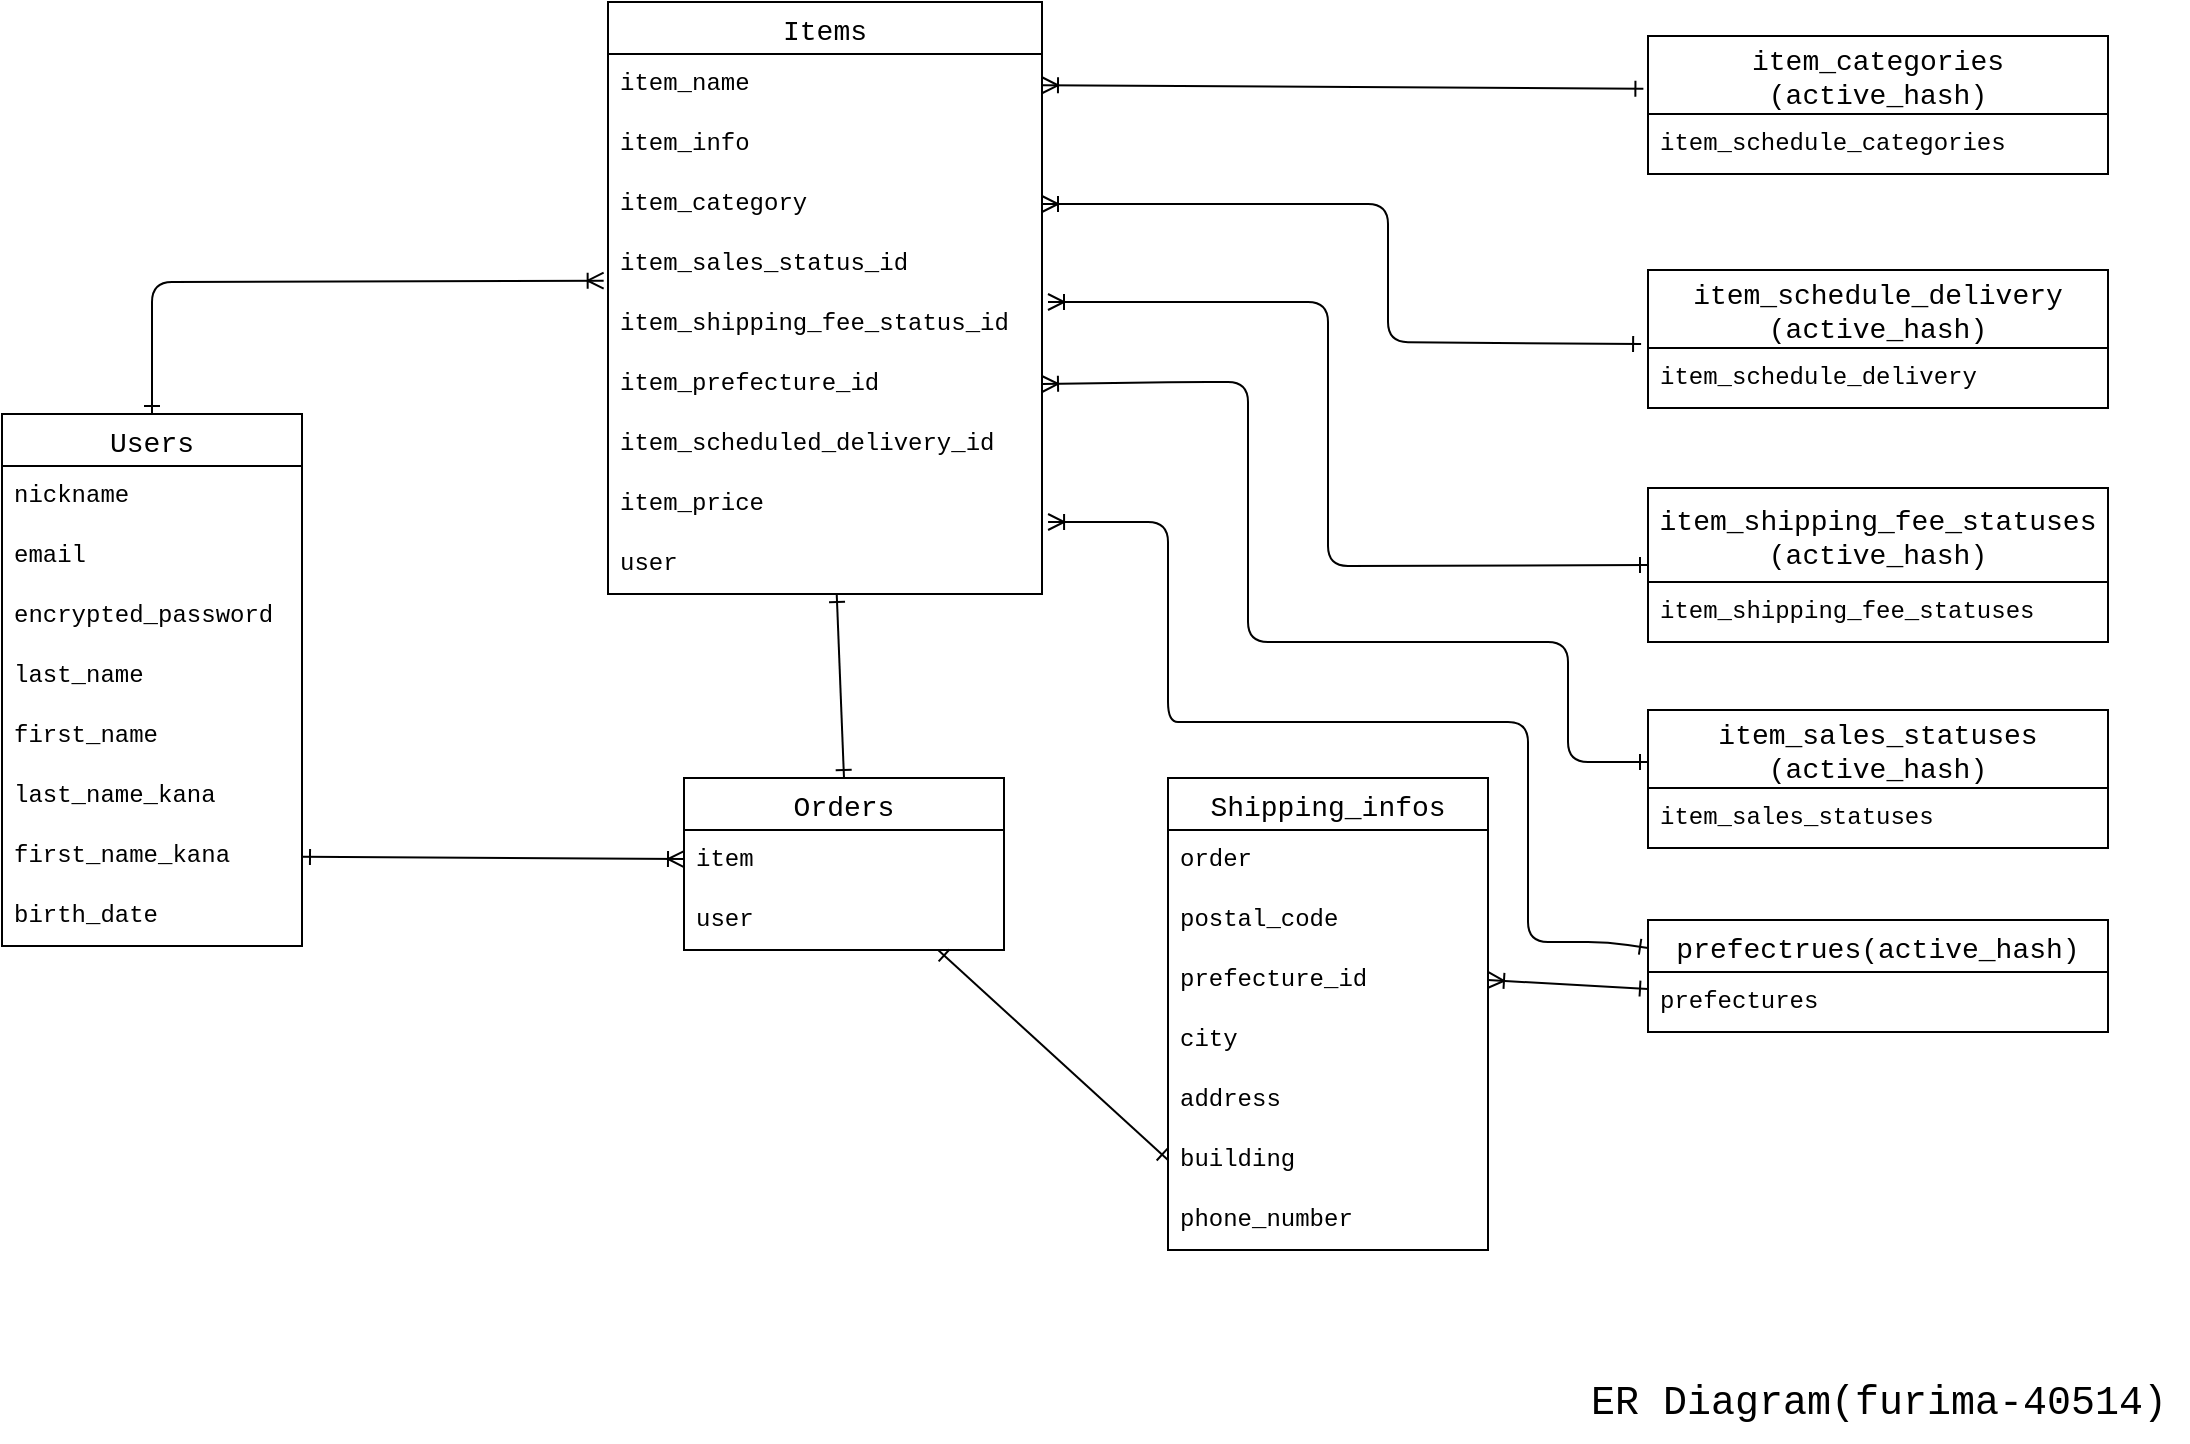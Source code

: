<mxfile>
    <diagram id="63pBbVUdLYPlrxlssRj5" name="ページ1">
        <mxGraphModel dx="1523" dy="896" grid="1" gridSize="10" guides="1" tooltips="1" connect="1" arrows="1" fold="1" page="1" pageScale="1" pageWidth="1169" pageHeight="827" math="0" shadow="0">
            <root>
                <mxCell id="0"/>
                <mxCell id="1" parent="0"/>
                <mxCell id="80" style="edgeStyle=none;html=1;fontFamily=Courier New;startArrow=ERone;startFill=0;endArrow=ERone;endFill=0;entryX=0.5;entryY=0;entryDx=0;entryDy=0;" parent="1" source="6" target="10" edge="1">
                    <mxGeometry relative="1" as="geometry">
                        <mxPoint x="477" y="430" as="targetPoint"/>
                    </mxGeometry>
                </mxCell>
                <mxCell id="6" value="Items" style="swimlane;fontStyle=0;childLayout=stackLayout;horizontal=1;startSize=26;horizontalStack=0;resizeParent=1;resizeParentMax=0;resizeLast=0;collapsible=1;marginBottom=0;align=center;fontSize=14;fontFamily=Courier New;" parent="1" vertex="1">
                    <mxGeometry x="360" y="60" width="217" height="296" as="geometry"/>
                </mxCell>
                <mxCell id="7" value="item_name " style="text;strokeColor=none;fillColor=none;spacingLeft=4;spacingRight=4;overflow=hidden;rotatable=0;points=[[0,0.5],[1,0.5]];portConstraint=eastwest;fontSize=12;fontFamily=Courier New;" parent="6" vertex="1">
                    <mxGeometry y="26" width="217" height="30" as="geometry"/>
                </mxCell>
                <mxCell id="8" value="item_info" style="text;strokeColor=none;fillColor=none;spacingLeft=4;spacingRight=4;overflow=hidden;rotatable=0;points=[[0,0.5],[1,0.5]];portConstraint=eastwest;fontSize=12;fontFamily=Courier New;" parent="6" vertex="1">
                    <mxGeometry y="56" width="217" height="30" as="geometry"/>
                </mxCell>
                <mxCell id="9" value="item_category" style="text;strokeColor=none;fillColor=none;spacingLeft=4;spacingRight=4;overflow=hidden;rotatable=0;points=[[0,0.5],[1,0.5]];portConstraint=eastwest;fontSize=12;fontFamily=Courier New;" parent="6" vertex="1">
                    <mxGeometry y="86" width="217" height="30" as="geometry"/>
                </mxCell>
                <mxCell id="49" value="item_sales_status_id" style="text;strokeColor=none;fillColor=none;spacingLeft=4;spacingRight=4;overflow=hidden;rotatable=0;points=[[0,0.5],[1,0.5]];portConstraint=eastwest;fontSize=12;fontFamily=Courier New;" parent="6" vertex="1">
                    <mxGeometry y="116" width="217" height="30" as="geometry"/>
                </mxCell>
                <mxCell id="50" value="item_shipping_fee_status_id" style="text;strokeColor=none;fillColor=none;spacingLeft=4;spacingRight=4;overflow=hidden;rotatable=0;points=[[0,0.5],[1,0.5]];portConstraint=eastwest;fontSize=12;fontFamily=Courier New;" parent="6" vertex="1">
                    <mxGeometry y="146" width="217" height="30" as="geometry"/>
                </mxCell>
                <mxCell id="51" value="item_prefecture_id" style="text;strokeColor=none;fillColor=none;spacingLeft=4;spacingRight=4;overflow=hidden;rotatable=0;points=[[0,0.5],[1,0.5]];portConstraint=eastwest;fontSize=12;fontFamily=Courier New;" parent="6" vertex="1">
                    <mxGeometry y="176" width="217" height="30" as="geometry"/>
                </mxCell>
                <mxCell id="52" value="item_scheduled_delivery_id" style="text;strokeColor=none;fillColor=none;spacingLeft=4;spacingRight=4;overflow=hidden;rotatable=0;points=[[0,0.5],[1,0.5]];portConstraint=eastwest;fontSize=12;fontFamily=Courier New;" parent="6" vertex="1">
                    <mxGeometry y="206" width="217" height="30" as="geometry"/>
                </mxCell>
                <mxCell id="53" value="item_price" style="text;strokeColor=none;fillColor=none;spacingLeft=4;spacingRight=4;overflow=hidden;rotatable=0;points=[[0,0.5],[1,0.5]];portConstraint=eastwest;fontSize=12;fontFamily=Courier New;" parent="6" vertex="1">
                    <mxGeometry y="236" width="217" height="30" as="geometry"/>
                </mxCell>
                <mxCell id="54" value="user" style="text;strokeColor=none;fillColor=none;spacingLeft=4;spacingRight=4;overflow=hidden;rotatable=0;points=[[0,0.5],[1,0.5]];portConstraint=eastwest;fontSize=12;fontFamily=Courier New;" parent="6" vertex="1">
                    <mxGeometry y="266" width="217" height="30" as="geometry"/>
                </mxCell>
                <mxCell id="86" style="edgeStyle=none;html=1;entryX=0;entryY=0.5;entryDx=0;entryDy=0;fontFamily=Courier New;startArrow=ERone;startFill=0;endArrow=ERone;endFill=0;" parent="1" source="10" target="58" edge="1">
                    <mxGeometry relative="1" as="geometry"/>
                </mxCell>
                <mxCell id="10" value="Orders" style="swimlane;fontStyle=0;childLayout=stackLayout;horizontal=1;startSize=26;horizontalStack=0;resizeParent=1;resizeParentMax=0;resizeLast=0;collapsible=1;marginBottom=0;align=center;fontSize=14;fontFamily=Courier New;" parent="1" vertex="1">
                    <mxGeometry x="398" y="448" width="160" height="86" as="geometry"/>
                </mxCell>
                <mxCell id="11" value="item" style="text;strokeColor=none;fillColor=none;spacingLeft=4;spacingRight=4;overflow=hidden;rotatable=0;points=[[0,0.5],[1,0.5]];portConstraint=eastwest;fontSize=12;fontFamily=Courier New;" parent="10" vertex="1">
                    <mxGeometry y="26" width="160" height="30" as="geometry"/>
                </mxCell>
                <mxCell id="12" value="user" style="text;strokeColor=none;fillColor=none;spacingLeft=4;spacingRight=4;overflow=hidden;rotatable=0;points=[[0,0.5],[1,0.5]];portConstraint=eastwest;fontSize=12;fontFamily=Courier New;" parent="10" vertex="1">
                    <mxGeometry y="56" width="160" height="30" as="geometry"/>
                </mxCell>
                <mxCell id="18" value="Shipping_infos" style="swimlane;fontStyle=0;childLayout=stackLayout;horizontal=1;startSize=26;horizontalStack=0;resizeParent=1;resizeParentMax=0;resizeLast=0;collapsible=1;marginBottom=0;align=center;fontSize=14;fontFamily=Courier New;" parent="1" vertex="1">
                    <mxGeometry x="640" y="448" width="160" height="236" as="geometry"/>
                </mxCell>
                <mxCell id="19" value="order" style="text;strokeColor=none;fillColor=none;spacingLeft=4;spacingRight=4;overflow=hidden;rotatable=0;points=[[0,0.5],[1,0.5]];portConstraint=eastwest;fontSize=12;fontFamily=Courier New;" parent="18" vertex="1">
                    <mxGeometry y="26" width="160" height="30" as="geometry"/>
                </mxCell>
                <mxCell id="21" value="postal_code&#10;" style="text;strokeColor=none;fillColor=none;spacingLeft=4;spacingRight=4;overflow=hidden;rotatable=0;points=[[0,0.5],[1,0.5]];portConstraint=eastwest;fontSize=12;fontFamily=Courier New;" parent="18" vertex="1">
                    <mxGeometry y="56" width="160" height="30" as="geometry"/>
                </mxCell>
                <mxCell id="55" value="prefecture_id" style="text;strokeColor=none;fillColor=none;spacingLeft=4;spacingRight=4;overflow=hidden;rotatable=0;points=[[0,0.5],[1,0.5]];portConstraint=eastwest;fontSize=12;fontFamily=Courier New;" parent="18" vertex="1">
                    <mxGeometry y="86" width="160" height="30" as="geometry"/>
                </mxCell>
                <mxCell id="56" value="city" style="text;strokeColor=none;fillColor=none;spacingLeft=4;spacingRight=4;overflow=hidden;rotatable=0;points=[[0,0.5],[1,0.5]];portConstraint=eastwest;fontSize=12;fontFamily=Courier New;" parent="18" vertex="1">
                    <mxGeometry y="116" width="160" height="30" as="geometry"/>
                </mxCell>
                <mxCell id="57" value="address&#10;" style="text;strokeColor=none;fillColor=none;spacingLeft=4;spacingRight=4;overflow=hidden;rotatable=0;points=[[0,0.5],[1,0.5]];portConstraint=eastwest;fontSize=12;fontFamily=Courier New;" parent="18" vertex="1">
                    <mxGeometry y="146" width="160" height="30" as="geometry"/>
                </mxCell>
                <mxCell id="58" value="building" style="text;strokeColor=none;fillColor=none;spacingLeft=4;spacingRight=4;overflow=hidden;rotatable=0;points=[[0,0.5],[1,0.5]];portConstraint=eastwest;fontSize=12;fontFamily=Courier New;" parent="18" vertex="1">
                    <mxGeometry y="176" width="160" height="30" as="geometry"/>
                </mxCell>
                <mxCell id="59" value="phone_number" style="text;strokeColor=none;fillColor=none;spacingLeft=4;spacingRight=4;overflow=hidden;rotatable=0;points=[[0,0.5],[1,0.5]];portConstraint=eastwest;fontSize=12;fontFamily=Courier New;" parent="18" vertex="1">
                    <mxGeometry y="206" width="160" height="30" as="geometry"/>
                </mxCell>
                <mxCell id="79" style="edgeStyle=none;html=1;fontFamily=Courier New;startArrow=ERone;startFill=0;endArrow=ERoneToMany;endFill=0;entryX=-0.01;entryY=0.778;entryDx=0;entryDy=0;entryPerimeter=0;" parent="1" source="28" target="49" edge="1">
                    <mxGeometry relative="1" as="geometry">
                        <mxPoint x="137" y="170" as="targetPoint"/>
                        <Array as="points">
                            <mxPoint x="132" y="230"/>
                            <mxPoint x="132" y="200"/>
                        </Array>
                    </mxGeometry>
                </mxCell>
                <mxCell id="28" value="Users" style="swimlane;fontStyle=0;childLayout=stackLayout;horizontal=1;startSize=26;horizontalStack=0;resizeParent=1;resizeParentMax=0;resizeLast=0;collapsible=1;marginBottom=0;align=center;fontSize=14;fontFamily=Courier New;" parent="1" vertex="1">
                    <mxGeometry x="57" y="266" width="150" height="266" as="geometry"/>
                </mxCell>
                <mxCell id="29" value="nickname" style="text;strokeColor=none;fillColor=none;spacingLeft=4;spacingRight=4;overflow=hidden;rotatable=0;points=[[0,0.5],[1,0.5]];portConstraint=eastwest;fontSize=12;fontFamily=Courier New;" parent="28" vertex="1">
                    <mxGeometry y="26" width="150" height="30" as="geometry"/>
                </mxCell>
                <mxCell id="30" value="email" style="text;strokeColor=none;fillColor=none;spacingLeft=4;spacingRight=4;overflow=hidden;rotatable=0;points=[[0,0.5],[1,0.5]];portConstraint=eastwest;fontSize=12;fontFamily=Courier New;" parent="28" vertex="1">
                    <mxGeometry y="56" width="150" height="30" as="geometry"/>
                </mxCell>
                <mxCell id="31" value="encrypted_password" style="text;strokeColor=none;fillColor=none;spacingLeft=4;spacingRight=4;overflow=hidden;rotatable=0;points=[[0,0.5],[1,0.5]];portConstraint=eastwest;fontSize=12;fontFamily=Courier New;" parent="28" vertex="1">
                    <mxGeometry y="86" width="150" height="30" as="geometry"/>
                </mxCell>
                <mxCell id="41" value="last_name " style="text;strokeColor=none;fillColor=none;spacingLeft=4;spacingRight=4;overflow=hidden;rotatable=0;points=[[0,0.5],[1,0.5]];portConstraint=eastwest;fontSize=12;fontFamily=Courier New;" parent="28" vertex="1">
                    <mxGeometry y="116" width="150" height="30" as="geometry"/>
                </mxCell>
                <mxCell id="42" value="first_name" style="text;strokeColor=none;fillColor=none;spacingLeft=4;spacingRight=4;overflow=hidden;rotatable=0;points=[[0,0.5],[1,0.5]];portConstraint=eastwest;fontSize=12;fontFamily=Courier New;" parent="28" vertex="1">
                    <mxGeometry y="146" width="150" height="30" as="geometry"/>
                </mxCell>
                <mxCell id="43" value="last_name_kana" style="text;strokeColor=none;fillColor=none;spacingLeft=4;spacingRight=4;overflow=hidden;rotatable=0;points=[[0,0.5],[1,0.5]];portConstraint=eastwest;fontSize=12;fontFamily=Courier New;" parent="28" vertex="1">
                    <mxGeometry y="176" width="150" height="30" as="geometry"/>
                </mxCell>
                <mxCell id="84" value="first_name_kana" style="text;strokeColor=none;fillColor=none;spacingLeft=4;spacingRight=4;overflow=hidden;rotatable=0;points=[[0,0.5],[1,0.5]];portConstraint=eastwest;fontSize=12;fontFamily=Courier New;" parent="28" vertex="1">
                    <mxGeometry y="206" width="150" height="30" as="geometry"/>
                </mxCell>
                <mxCell id="44" value="birth_date" style="text;strokeColor=none;fillColor=none;spacingLeft=4;spacingRight=4;overflow=hidden;rotatable=0;points=[[0,0.5],[1,0.5]];portConstraint=eastwest;fontSize=12;fontFamily=Courier New;" parent="28" vertex="1">
                    <mxGeometry y="236" width="150" height="30" as="geometry"/>
                </mxCell>
                <mxCell id="82" style="edgeStyle=none;html=1;fontFamily=Courier New;startArrow=ERone;startFill=0;endArrow=ERoneToMany;endFill=0;" parent="1" source="84" target="11" edge="1">
                    <mxGeometry relative="1" as="geometry"/>
                </mxCell>
                <mxCell id="88" value="ER Diagram(furima-40514)" style="text;html=1;align=center;verticalAlign=middle;resizable=0;points=[];autosize=1;strokeColor=none;fillColor=none;fontFamily=Courier New;fontSize=20;" parent="1" vertex="1">
                    <mxGeometry x="840" y="740" width="310" height="40" as="geometry"/>
                </mxCell>
                <mxCell id="105" style="edgeStyle=none;html=1;exitX=0;exitY=0.25;exitDx=0;exitDy=0;entryX=1.014;entryY=-0.2;entryDx=0;entryDy=0;fontFamily=Courier New;startArrow=ERone;startFill=0;endArrow=ERoneToMany;endFill=0;entryPerimeter=0;" edge="1" parent="1" source="89" target="54">
                    <mxGeometry relative="1" as="geometry">
                        <Array as="points">
                            <mxPoint x="860" y="530"/>
                            <mxPoint x="820" y="530"/>
                            <mxPoint x="820" y="510"/>
                            <mxPoint x="820" y="420"/>
                            <mxPoint x="780" y="420"/>
                            <mxPoint x="730" y="420"/>
                            <mxPoint x="660" y="420"/>
                            <mxPoint x="640" y="420"/>
                            <mxPoint x="640" y="400"/>
                            <mxPoint x="640" y="360"/>
                            <mxPoint x="640" y="320"/>
                            <mxPoint x="620" y="320"/>
                        </Array>
                    </mxGeometry>
                </mxCell>
                <mxCell id="89" value="prefectrues(active_hash)" style="swimlane;fontStyle=0;childLayout=stackLayout;horizontal=1;startSize=26;horizontalStack=0;resizeParent=1;resizeParentMax=0;resizeLast=0;collapsible=1;marginBottom=0;align=center;fontSize=14;fontFamily=Courier New;" vertex="1" parent="1">
                    <mxGeometry x="880" y="519" width="230" height="56" as="geometry"/>
                </mxCell>
                <mxCell id="90" value="prefectures&#10;" style="text;strokeColor=none;fillColor=none;spacingLeft=4;spacingRight=4;overflow=hidden;rotatable=0;points=[[0,0.5],[1,0.5]];portConstraint=eastwest;fontSize=12;fontFamily=Courier New;" vertex="1" parent="89">
                    <mxGeometry y="26" width="230" height="30" as="geometry"/>
                </mxCell>
                <mxCell id="93" value="item_sales_statuses&#10;(active_hash)" style="swimlane;fontStyle=0;childLayout=stackLayout;horizontal=1;startSize=39;horizontalStack=0;resizeParent=1;resizeParentMax=0;resizeLast=0;collapsible=1;marginBottom=0;align=center;fontSize=14;fontFamily=Courier New;" vertex="1" parent="1">
                    <mxGeometry x="880" y="414" width="230" height="69" as="geometry"/>
                </mxCell>
                <mxCell id="94" value="item_sales_statuses&#10;" style="text;strokeColor=none;fillColor=none;spacingLeft=4;spacingRight=4;overflow=hidden;rotatable=0;points=[[0,0.5],[1,0.5]];portConstraint=eastwest;fontSize=12;fontFamily=Courier New;" vertex="1" parent="93">
                    <mxGeometry y="39" width="230" height="30" as="geometry"/>
                </mxCell>
                <mxCell id="95" value="item_shipping_fee_statuses&#10;(active_hash)" style="swimlane;fontStyle=0;childLayout=stackLayout;horizontal=1;startSize=47;horizontalStack=0;resizeParent=1;resizeParentMax=0;resizeLast=0;collapsible=1;marginBottom=0;align=center;fontSize=14;fontFamily=Courier New;" vertex="1" parent="1">
                    <mxGeometry x="880" y="303" width="230" height="77" as="geometry"/>
                </mxCell>
                <mxCell id="96" value="item_shipping_fee_statuses" style="text;strokeColor=none;fillColor=none;spacingLeft=4;spacingRight=4;overflow=hidden;rotatable=0;points=[[0,0.5],[1,0.5]];portConstraint=eastwest;fontSize=12;fontFamily=Courier New;" vertex="1" parent="95">
                    <mxGeometry y="47" width="230" height="30" as="geometry"/>
                </mxCell>
                <mxCell id="97" value="item_schedule_delivery&#10;(active_hash)" style="swimlane;fontStyle=0;childLayout=stackLayout;horizontal=1;startSize=39;horizontalStack=0;resizeParent=1;resizeParentMax=0;resizeLast=0;collapsible=1;marginBottom=0;align=center;fontSize=14;fontFamily=Courier New;" vertex="1" parent="1">
                    <mxGeometry x="880" y="194" width="230" height="69" as="geometry"/>
                </mxCell>
                <mxCell id="98" value="item_schedule_delivery" style="text;strokeColor=none;fillColor=none;spacingLeft=4;spacingRight=4;overflow=hidden;rotatable=0;points=[[0,0.5],[1,0.5]];portConstraint=eastwest;fontSize=12;fontFamily=Courier New;" vertex="1" parent="97">
                    <mxGeometry y="39" width="230" height="30" as="geometry"/>
                </mxCell>
                <mxCell id="99" style="edgeStyle=none;html=1;exitX=1;exitY=0.5;exitDx=0;exitDy=0;entryX=-0.015;entryY=-0.065;entryDx=0;entryDy=0;entryPerimeter=0;fontFamily=Courier New;startArrow=ERoneToMany;startFill=0;endArrow=ERone;endFill=0;" edge="1" parent="1" source="9" target="98">
                    <mxGeometry relative="1" as="geometry">
                        <Array as="points">
                            <mxPoint x="750" y="161"/>
                            <mxPoint x="750" y="230"/>
                        </Array>
                    </mxGeometry>
                </mxCell>
                <mxCell id="102" style="edgeStyle=none;html=1;entryX=0;entryY=0.5;entryDx=0;entryDy=0;fontFamily=Courier New;startArrow=ERoneToMany;startFill=0;endArrow=ERone;endFill=0;" edge="1" parent="1" target="95">
                    <mxGeometry relative="1" as="geometry">
                        <mxPoint x="580" y="210" as="sourcePoint"/>
                        <Array as="points">
                            <mxPoint x="720" y="210"/>
                            <mxPoint x="720" y="342"/>
                        </Array>
                    </mxGeometry>
                </mxCell>
                <mxCell id="103" style="edgeStyle=none;html=1;entryX=0;entryY=0.377;entryDx=0;entryDy=0;fontFamily=Courier New;startArrow=ERoneToMany;startFill=0;endArrow=ERone;endFill=0;entryPerimeter=0;exitX=1;exitY=0.5;exitDx=0;exitDy=0;" edge="1" parent="1" source="51" target="93">
                    <mxGeometry relative="1" as="geometry">
                        <Array as="points">
                            <mxPoint x="650" y="250"/>
                            <mxPoint x="680" y="250"/>
                            <mxPoint x="680" y="300"/>
                            <mxPoint x="680" y="330"/>
                            <mxPoint x="680" y="380"/>
                            <mxPoint x="840" y="380"/>
                            <mxPoint x="840" y="440"/>
                        </Array>
                    </mxGeometry>
                </mxCell>
                <mxCell id="104" style="edgeStyle=none;html=1;entryX=1;entryY=0.5;entryDx=0;entryDy=0;fontFamily=Courier New;startArrow=ERone;startFill=0;endArrow=ERoneToMany;endFill=0;" edge="1" parent="1" source="90" target="55">
                    <mxGeometry relative="1" as="geometry"/>
                </mxCell>
                <mxCell id="106" value="item_categories&#10;(active_hash)" style="swimlane;fontStyle=0;childLayout=stackLayout;horizontal=1;startSize=39;horizontalStack=0;resizeParent=1;resizeParentMax=0;resizeLast=0;collapsible=1;marginBottom=0;align=center;fontSize=14;fontFamily=Courier New;" vertex="1" parent="1">
                    <mxGeometry x="880" y="77" width="230" height="69" as="geometry"/>
                </mxCell>
                <mxCell id="107" value="item_schedule_categories" style="text;strokeColor=none;fillColor=none;spacingLeft=4;spacingRight=4;overflow=hidden;rotatable=0;points=[[0,0.5],[1,0.5]];portConstraint=eastwest;fontSize=12;fontFamily=Courier New;" vertex="1" parent="106">
                    <mxGeometry y="39" width="230" height="30" as="geometry"/>
                </mxCell>
                <mxCell id="109" style="edgeStyle=none;html=1;entryX=-0.01;entryY=0.382;entryDx=0;entryDy=0;entryPerimeter=0;fontFamily=Courier New;startArrow=ERoneToMany;startFill=0;endArrow=ERone;endFill=0;" edge="1" parent="1" source="7" target="106">
                    <mxGeometry relative="1" as="geometry"/>
                </mxCell>
            </root>
        </mxGraphModel>
    </diagram>
</mxfile>
